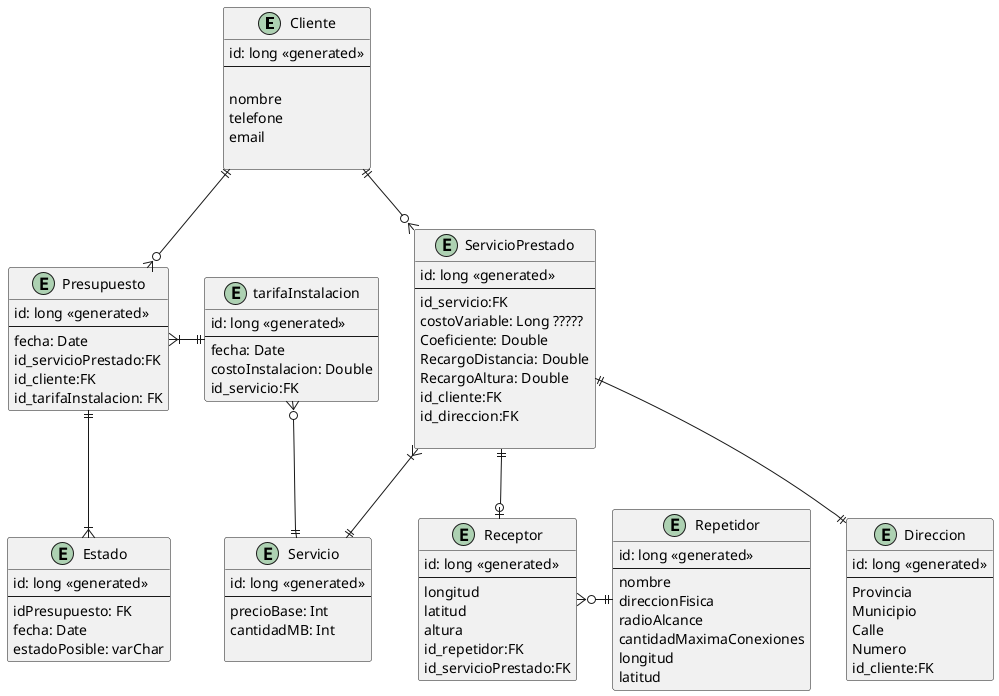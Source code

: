 @startuml diagrama

entity "Cliente" as eCliente{
    id: long <<generated>>
    --

    nombre 
    telefone
    email
    
}

entity "Direccion" as eDireccion{
    id: long <<generated>>
    --
    Provincia
    Municipio
    Calle
    Numero
    id_cliente:FK
}


entity "Receptor" as eReceptor{
    id: long <<generated>>
    --
    longitud
    latitud
    altura
    id_repetidor:FK
    id_servicioPrestado:FK
}

entity "Repetidor" as eRepetidor{
    id: long <<generated>>
    --
    nombre
    direccionFisica
    radioAlcance
    cantidadMaximaConexiones
    longitud
    latitud
}

entity "ServicioPrestado"  as eServicioPrestado{
    id: long <<generated>>
    --
    id_servicio:FK     
    costoVariable: Long ?????
    Coeficiente: Double
    RecargoDistancia: Double
    RecargoAltura: Double
    id_cliente:FK
    id_direccion:FK
    
}

entity "Servicio" as eServicio{
    id: long <<generated>>
    --
    precioBase: Int
    cantidadMB: Int 
   
}

entity "tarifaInstalacion" as eTarifaInstalacion{
    id: long <<generated>>
    --
    fecha: Date
    costoInstalacion: Double
    id_servicio:FK
}

entity "Presupuesto" as ePresupuesto{
    id: long <<generated>>
    --
    fecha: Date
    id_servicioPrestado:FK
    id_cliente:FK
    id_tarifaInstalacion: FK
}

entity "Estado" as eEstado{
    id: long <<generated>>
    --
    idPresupuesto: FK
    fecha: Date
    estadoPosible: varChar
}


ePresupuesto }|-|| eTarifaInstalacion
eServicioPrestado }|-||eServicio
eReceptor }o-|| eRepetidor
eTarifaInstalacion }o--|| eServicio
eCliente ||--o{ eServicioPrestado
eCliente ||--o{ ePresupuesto
eServicioPrestado ||--|| eDireccion
eServicioPrestado ||--o| eReceptor 
ePresupuesto ||--|{ eEstado


@enduml
